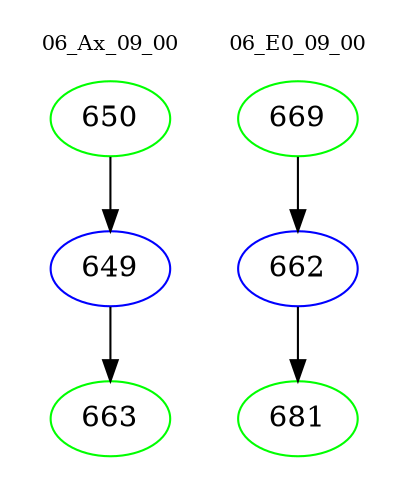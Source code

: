 digraph{
subgraph cluster_0 {
color = white
label = "06_Ax_09_00";
fontsize=10;
T0_650 [label="650", color="green"]
T0_650 -> T0_649 [color="black"]
T0_649 [label="649", color="blue"]
T0_649 -> T0_663 [color="black"]
T0_663 [label="663", color="green"]
}
subgraph cluster_1 {
color = white
label = "06_E0_09_00";
fontsize=10;
T1_669 [label="669", color="green"]
T1_669 -> T1_662 [color="black"]
T1_662 [label="662", color="blue"]
T1_662 -> T1_681 [color="black"]
T1_681 [label="681", color="green"]
}
}

